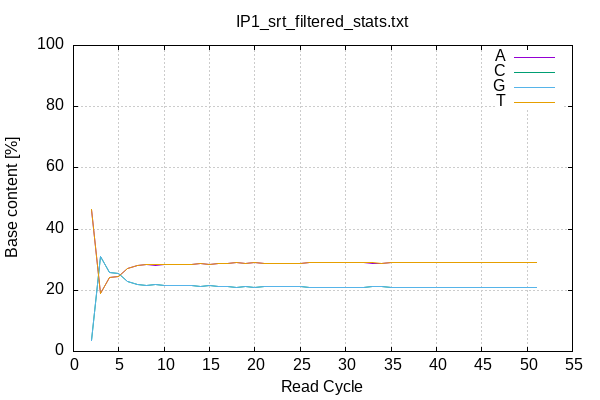 
            set terminal png size 600,400 truecolor
            set output "/home/qianhui/deaf1_chipseq/data/02_data_processed/samplestats/IP1_srt_filtered_stats/acgt-cycles.png"
            set grid xtics ytics y2tics back lc rgb "#cccccc"
            set style line 1 linecolor rgb "green"
            set style line 2 linecolor rgb "red"
            set style line 3 linecolor rgb "black"
            set style line 4 linecolor rgb "blue"
            set style increment user
            set ylabel "Base content [%]"
            set xlabel "Read Cycle"
            set yrange [0:100]
            set title "IP1_srt_filtered_stats.txt" noenhanced
            plot '-' w l ti 'A', '-' w l ti 'C', '-' w l ti 'G', '-' w l ti 'T'
        2	46.52
3	18.81
4	24.16
5	24.38
6	27.15
7	28.05
8	28.41
9	28.24
10	28.47
11	28.29
12	28.30
13	28.36
14	28.67
15	28.50
16	28.88
17	28.82
18	28.98
19	28.91
20	28.97
21	28.74
22	28.79
23	28.64
24	28.74
25	28.80
26	28.93
27	28.96
28	29.11
29	29.06
30	29.05
31	29.03
32	28.98
33	28.90
34	28.90
35	28.95
36	28.99
37	29.05
38	29.09
39	29.11
40	29.13
41	29.09
42	29.06
43	28.96
44	28.98
45	28.97
46	29.04
47	29.06
48	29.11
49	29.14
50	29.10
51	29.06
end
2	3.46
3	31.18
4	25.83
5	25.60
6	22.84
7	21.92
8	21.56
9	21.75
10	21.52
11	21.69
12	21.68
13	21.63
14	21.31
15	21.48
16	21.10
17	21.16
18	21.02
19	21.09
20	21.01
21	21.23
22	21.21
23	21.34
24	21.24
25	21.20
26	21.06
27	21.02
28	20.87
29	20.93
30	20.94
31	20.93
32	21.00
33	21.08
34	21.10
35	21.04
36	21.01
37	20.93
38	20.90
39	20.88
40	20.86
41	20.89
42	20.93
43	21.02
44	20.98
45	21.01
46	20.96
47	20.92
48	20.88
49	20.84
50	20.88
51	20.92
end
2	3.46
3	31.20
4	25.84
5	25.62
6	22.83
7	21.94
8	21.58
9	21.75
10	21.52
11	21.71
12	21.68
13	21.61
14	21.31
15	21.48
16	21.10
17	21.16
18	21.00
19	21.09
20	21.03
21	21.24
22	21.20
23	21.34
24	21.25
25	21.19
26	21.06
27	21.03
28	20.87
29	20.93
30	20.94
31	20.94
32	21.00
33	21.08
34	21.08
35	21.04
36	20.99
37	20.91
38	20.90
39	20.87
40	20.86
41	20.90
42	20.93
43	21.01
44	21.00
45	21.01
46	20.93
47	20.92
48	20.87
49	20.84
50	20.88
51	20.92
end
2	46.55
3	18.82
4	24.17
5	24.40
6	27.18
7	28.09
8	28.46
9	28.27
10	28.50
11	28.31
12	28.34
13	28.40
14	28.71
15	28.53
16	28.91
17	28.87
18	29.00
19	28.91
20	28.99
21	28.78
22	28.81
23	28.68
24	28.76
25	28.82
26	28.95
27	29.00
28	29.14
29	29.08
30	29.08
31	29.10
32	29.02
33	28.94
34	28.92
35	28.97
36	29.02
37	29.10
38	29.11
39	29.14
40	29.15
41	29.13
42	29.08
43	29.00
44	29.04
45	29.01
46	29.07
47	29.10
48	29.15
49	29.19
50	29.14
51	29.10
end
